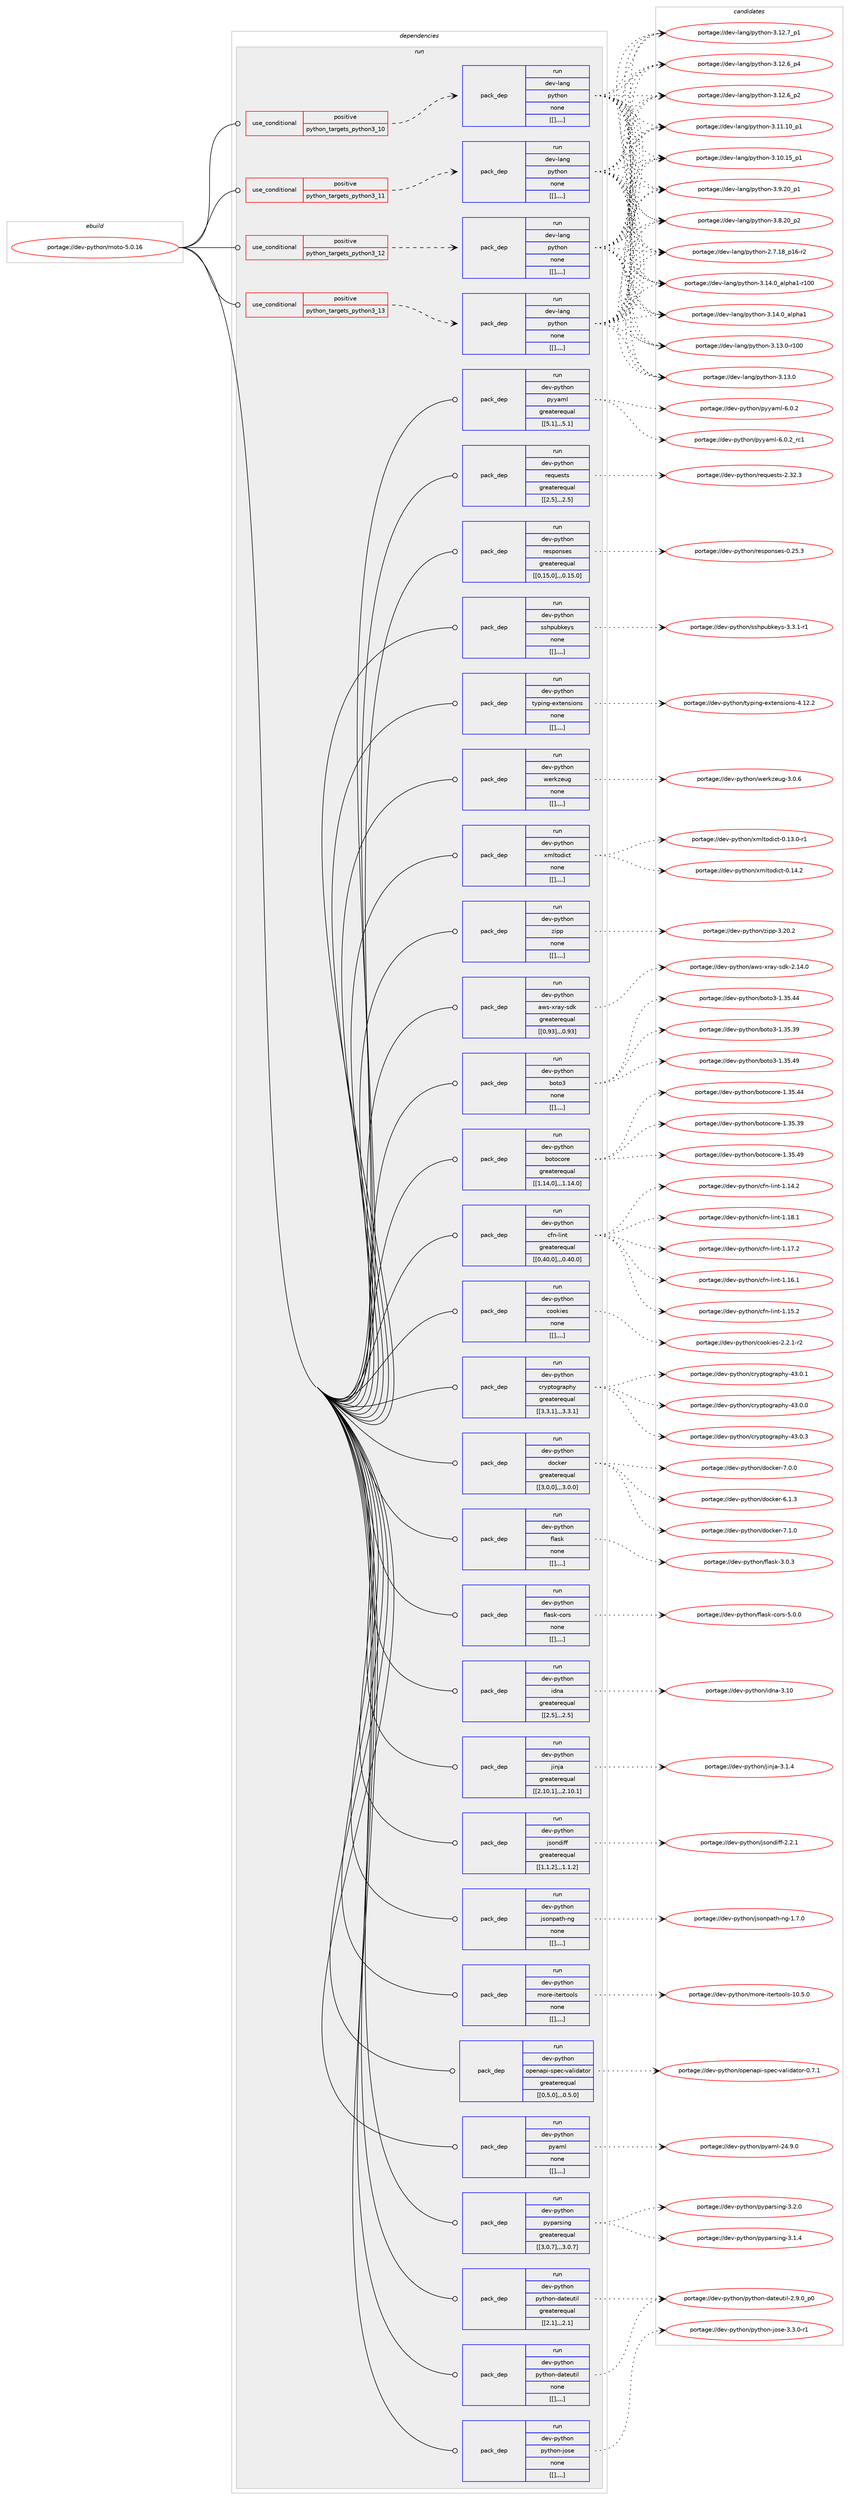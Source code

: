 digraph prolog {

# *************
# Graph options
# *************

newrank=true;
concentrate=true;
compound=true;
graph [rankdir=LR,fontname=Helvetica,fontsize=10,ranksep=1.5];#, ranksep=2.5, nodesep=0.2];
edge  [arrowhead=vee];
node  [fontname=Helvetica,fontsize=10];

# **********
# The ebuild
# **********

subgraph cluster_leftcol {
color=gray;
label=<<i>ebuild</i>>;
id [label="portage://dev-python/moto-5.0.16", color=red, width=4, href="../dev-python/moto-5.0.16.svg"];
}

# ****************
# The dependencies
# ****************

subgraph cluster_midcol {
color=gray;
label=<<i>dependencies</i>>;
subgraph cluster_compile {
fillcolor="#eeeeee";
style=filled;
label=<<i>compile</i>>;
}
subgraph cluster_compileandrun {
fillcolor="#eeeeee";
style=filled;
label=<<i>compile and run</i>>;
}
subgraph cluster_run {
fillcolor="#eeeeee";
style=filled;
label=<<i>run</i>>;
subgraph cond37316 {
dependency157559 [label=<<TABLE BORDER="0" CELLBORDER="1" CELLSPACING="0" CELLPADDING="4"><TR><TD ROWSPAN="3" CELLPADDING="10">use_conditional</TD></TR><TR><TD>positive</TD></TR><TR><TD>python_targets_python3_10</TD></TR></TABLE>>, shape=none, color=red];
subgraph pack118920 {
dependency157575 [label=<<TABLE BORDER="0" CELLBORDER="1" CELLSPACING="0" CELLPADDING="4" WIDTH="220"><TR><TD ROWSPAN="6" CELLPADDING="30">pack_dep</TD></TR><TR><TD WIDTH="110">run</TD></TR><TR><TD>dev-lang</TD></TR><TR><TD>python</TD></TR><TR><TD>none</TD></TR><TR><TD>[[],,,,]</TD></TR></TABLE>>, shape=none, color=blue];
}
dependency157559:e -> dependency157575:w [weight=20,style="dashed",arrowhead="vee"];
}
id:e -> dependency157559:w [weight=20,style="solid",arrowhead="odot"];
subgraph cond37349 {
dependency157581 [label=<<TABLE BORDER="0" CELLBORDER="1" CELLSPACING="0" CELLPADDING="4"><TR><TD ROWSPAN="3" CELLPADDING="10">use_conditional</TD></TR><TR><TD>positive</TD></TR><TR><TD>python_targets_python3_11</TD></TR></TABLE>>, shape=none, color=red];
subgraph pack118926 {
dependency157620 [label=<<TABLE BORDER="0" CELLBORDER="1" CELLSPACING="0" CELLPADDING="4" WIDTH="220"><TR><TD ROWSPAN="6" CELLPADDING="30">pack_dep</TD></TR><TR><TD WIDTH="110">run</TD></TR><TR><TD>dev-lang</TD></TR><TR><TD>python</TD></TR><TR><TD>none</TD></TR><TR><TD>[[],,,,]</TD></TR></TABLE>>, shape=none, color=blue];
}
dependency157581:e -> dependency157620:w [weight=20,style="dashed",arrowhead="vee"];
}
id:e -> dependency157581:w [weight=20,style="solid",arrowhead="odot"];
subgraph cond37364 {
dependency157631 [label=<<TABLE BORDER="0" CELLBORDER="1" CELLSPACING="0" CELLPADDING="4"><TR><TD ROWSPAN="3" CELLPADDING="10">use_conditional</TD></TR><TR><TD>positive</TD></TR><TR><TD>python_targets_python3_12</TD></TR></TABLE>>, shape=none, color=red];
subgraph pack119022 {
dependency157747 [label=<<TABLE BORDER="0" CELLBORDER="1" CELLSPACING="0" CELLPADDING="4" WIDTH="220"><TR><TD ROWSPAN="6" CELLPADDING="30">pack_dep</TD></TR><TR><TD WIDTH="110">run</TD></TR><TR><TD>dev-lang</TD></TR><TR><TD>python</TD></TR><TR><TD>none</TD></TR><TR><TD>[[],,,,]</TD></TR></TABLE>>, shape=none, color=blue];
}
dependency157631:e -> dependency157747:w [weight=20,style="dashed",arrowhead="vee"];
}
id:e -> dependency157631:w [weight=20,style="solid",arrowhead="odot"];
subgraph cond37397 {
dependency157772 [label=<<TABLE BORDER="0" CELLBORDER="1" CELLSPACING="0" CELLPADDING="4"><TR><TD ROWSPAN="3" CELLPADDING="10">use_conditional</TD></TR><TR><TD>positive</TD></TR><TR><TD>python_targets_python3_13</TD></TR></TABLE>>, shape=none, color=red];
subgraph pack119073 {
dependency157817 [label=<<TABLE BORDER="0" CELLBORDER="1" CELLSPACING="0" CELLPADDING="4" WIDTH="220"><TR><TD ROWSPAN="6" CELLPADDING="30">pack_dep</TD></TR><TR><TD WIDTH="110">run</TD></TR><TR><TD>dev-lang</TD></TR><TR><TD>python</TD></TR><TR><TD>none</TD></TR><TR><TD>[[],,,,]</TD></TR></TABLE>>, shape=none, color=blue];
}
dependency157772:e -> dependency157817:w [weight=20,style="dashed",arrowhead="vee"];
}
id:e -> dependency157772:w [weight=20,style="solid",arrowhead="odot"];
subgraph pack119120 {
dependency157862 [label=<<TABLE BORDER="0" CELLBORDER="1" CELLSPACING="0" CELLPADDING="4" WIDTH="220"><TR><TD ROWSPAN="6" CELLPADDING="30">pack_dep</TD></TR><TR><TD WIDTH="110">run</TD></TR><TR><TD>dev-python</TD></TR><TR><TD>aws-xray-sdk</TD></TR><TR><TD>greaterequal</TD></TR><TR><TD>[[0,93],,,0.93]</TD></TR></TABLE>>, shape=none, color=blue];
}
id:e -> dependency157862:w [weight=20,style="solid",arrowhead="odot"];
subgraph pack119148 {
dependency157922 [label=<<TABLE BORDER="0" CELLBORDER="1" CELLSPACING="0" CELLPADDING="4" WIDTH="220"><TR><TD ROWSPAN="6" CELLPADDING="30">pack_dep</TD></TR><TR><TD WIDTH="110">run</TD></TR><TR><TD>dev-python</TD></TR><TR><TD>boto3</TD></TR><TR><TD>none</TD></TR><TR><TD>[[],,,,]</TD></TR></TABLE>>, shape=none, color=blue];
}
id:e -> dependency157922:w [weight=20,style="solid",arrowhead="odot"];
subgraph pack119172 {
dependency157960 [label=<<TABLE BORDER="0" CELLBORDER="1" CELLSPACING="0" CELLPADDING="4" WIDTH="220"><TR><TD ROWSPAN="6" CELLPADDING="30">pack_dep</TD></TR><TR><TD WIDTH="110">run</TD></TR><TR><TD>dev-python</TD></TR><TR><TD>botocore</TD></TR><TR><TD>greaterequal</TD></TR><TR><TD>[[1,14,0],,,1.14.0]</TD></TR></TABLE>>, shape=none, color=blue];
}
id:e -> dependency157960:w [weight=20,style="solid",arrowhead="odot"];
subgraph pack119194 {
dependency158013 [label=<<TABLE BORDER="0" CELLBORDER="1" CELLSPACING="0" CELLPADDING="4" WIDTH="220"><TR><TD ROWSPAN="6" CELLPADDING="30">pack_dep</TD></TR><TR><TD WIDTH="110">run</TD></TR><TR><TD>dev-python</TD></TR><TR><TD>cfn-lint</TD></TR><TR><TD>greaterequal</TD></TR><TR><TD>[[0,40,0],,,0.40.0]</TD></TR></TABLE>>, shape=none, color=blue];
}
id:e -> dependency158013:w [weight=20,style="solid",arrowhead="odot"];
subgraph pack119289 {
dependency158159 [label=<<TABLE BORDER="0" CELLBORDER="1" CELLSPACING="0" CELLPADDING="4" WIDTH="220"><TR><TD ROWSPAN="6" CELLPADDING="30">pack_dep</TD></TR><TR><TD WIDTH="110">run</TD></TR><TR><TD>dev-python</TD></TR><TR><TD>cookies</TD></TR><TR><TD>none</TD></TR><TR><TD>[[],,,,]</TD></TR></TABLE>>, shape=none, color=blue];
}
id:e -> dependency158159:w [weight=20,style="solid",arrowhead="odot"];
subgraph pack119296 {
dependency158275 [label=<<TABLE BORDER="0" CELLBORDER="1" CELLSPACING="0" CELLPADDING="4" WIDTH="220"><TR><TD ROWSPAN="6" CELLPADDING="30">pack_dep</TD></TR><TR><TD WIDTH="110">run</TD></TR><TR><TD>dev-python</TD></TR><TR><TD>cryptography</TD></TR><TR><TD>greaterequal</TD></TR><TR><TD>[[3,3,1],,,3.3.1]</TD></TR></TABLE>>, shape=none, color=blue];
}
id:e -> dependency158275:w [weight=20,style="solid",arrowhead="odot"];
subgraph pack119366 {
dependency158280 [label=<<TABLE BORDER="0" CELLBORDER="1" CELLSPACING="0" CELLPADDING="4" WIDTH="220"><TR><TD ROWSPAN="6" CELLPADDING="30">pack_dep</TD></TR><TR><TD WIDTH="110">run</TD></TR><TR><TD>dev-python</TD></TR><TR><TD>docker</TD></TR><TR><TD>greaterequal</TD></TR><TR><TD>[[3,0,0],,,3.0.0]</TD></TR></TABLE>>, shape=none, color=blue];
}
id:e -> dependency158280:w [weight=20,style="solid",arrowhead="odot"];
subgraph pack119369 {
dependency158309 [label=<<TABLE BORDER="0" CELLBORDER="1" CELLSPACING="0" CELLPADDING="4" WIDTH="220"><TR><TD ROWSPAN="6" CELLPADDING="30">pack_dep</TD></TR><TR><TD WIDTH="110">run</TD></TR><TR><TD>dev-python</TD></TR><TR><TD>flask</TD></TR><TR><TD>none</TD></TR><TR><TD>[[],,,,]</TD></TR></TABLE>>, shape=none, color=blue];
}
id:e -> dependency158309:w [weight=20,style="solid",arrowhead="odot"];
subgraph pack119398 {
dependency158328 [label=<<TABLE BORDER="0" CELLBORDER="1" CELLSPACING="0" CELLPADDING="4" WIDTH="220"><TR><TD ROWSPAN="6" CELLPADDING="30">pack_dep</TD></TR><TR><TD WIDTH="110">run</TD></TR><TR><TD>dev-python</TD></TR><TR><TD>flask-cors</TD></TR><TR><TD>none</TD></TR><TR><TD>[[],,,,]</TD></TR></TABLE>>, shape=none, color=blue];
}
id:e -> dependency158328:w [weight=20,style="solid",arrowhead="odot"];
subgraph pack119411 {
dependency158372 [label=<<TABLE BORDER="0" CELLBORDER="1" CELLSPACING="0" CELLPADDING="4" WIDTH="220"><TR><TD ROWSPAN="6" CELLPADDING="30">pack_dep</TD></TR><TR><TD WIDTH="110">run</TD></TR><TR><TD>dev-python</TD></TR><TR><TD>idna</TD></TR><TR><TD>greaterequal</TD></TR><TR><TD>[[2,5],,,2.5]</TD></TR></TABLE>>, shape=none, color=blue];
}
id:e -> dependency158372:w [weight=20,style="solid",arrowhead="odot"];
subgraph pack119434 {
dependency158417 [label=<<TABLE BORDER="0" CELLBORDER="1" CELLSPACING="0" CELLPADDING="4" WIDTH="220"><TR><TD ROWSPAN="6" CELLPADDING="30">pack_dep</TD></TR><TR><TD WIDTH="110">run</TD></TR><TR><TD>dev-python</TD></TR><TR><TD>jinja</TD></TR><TR><TD>greaterequal</TD></TR><TR><TD>[[2,10,1],,,2.10.1]</TD></TR></TABLE>>, shape=none, color=blue];
}
id:e -> dependency158417:w [weight=20,style="solid",arrowhead="odot"];
subgraph pack119478 {
dependency158472 [label=<<TABLE BORDER="0" CELLBORDER="1" CELLSPACING="0" CELLPADDING="4" WIDTH="220"><TR><TD ROWSPAN="6" CELLPADDING="30">pack_dep</TD></TR><TR><TD WIDTH="110">run</TD></TR><TR><TD>dev-python</TD></TR><TR><TD>jsondiff</TD></TR><TR><TD>greaterequal</TD></TR><TR><TD>[[1,1,2],,,1.1.2]</TD></TR></TABLE>>, shape=none, color=blue];
}
id:e -> dependency158472:w [weight=20,style="solid",arrowhead="odot"];
subgraph pack119497 {
dependency158478 [label=<<TABLE BORDER="0" CELLBORDER="1" CELLSPACING="0" CELLPADDING="4" WIDTH="220"><TR><TD ROWSPAN="6" CELLPADDING="30">pack_dep</TD></TR><TR><TD WIDTH="110">run</TD></TR><TR><TD>dev-python</TD></TR><TR><TD>jsonpath-ng</TD></TR><TR><TD>none</TD></TR><TR><TD>[[],,,,]</TD></TR></TABLE>>, shape=none, color=blue];
}
id:e -> dependency158478:w [weight=20,style="solid",arrowhead="odot"];
subgraph pack119501 {
dependency158499 [label=<<TABLE BORDER="0" CELLBORDER="1" CELLSPACING="0" CELLPADDING="4" WIDTH="220"><TR><TD ROWSPAN="6" CELLPADDING="30">pack_dep</TD></TR><TR><TD WIDTH="110">run</TD></TR><TR><TD>dev-python</TD></TR><TR><TD>more-itertools</TD></TR><TR><TD>none</TD></TR><TR><TD>[[],,,,]</TD></TR></TABLE>>, shape=none, color=blue];
}
id:e -> dependency158499:w [weight=20,style="solid",arrowhead="odot"];
subgraph pack119530 {
dependency158524 [label=<<TABLE BORDER="0" CELLBORDER="1" CELLSPACING="0" CELLPADDING="4" WIDTH="220"><TR><TD ROWSPAN="6" CELLPADDING="30">pack_dep</TD></TR><TR><TD WIDTH="110">run</TD></TR><TR><TD>dev-python</TD></TR><TR><TD>openapi-spec-validator</TD></TR><TR><TD>greaterequal</TD></TR><TR><TD>[[0,5,0],,,0.5.0]</TD></TR></TABLE>>, shape=none, color=blue];
}
id:e -> dependency158524:w [weight=20,style="solid",arrowhead="odot"];
subgraph pack119535 {
dependency158578 [label=<<TABLE BORDER="0" CELLBORDER="1" CELLSPACING="0" CELLPADDING="4" WIDTH="220"><TR><TD ROWSPAN="6" CELLPADDING="30">pack_dep</TD></TR><TR><TD WIDTH="110">run</TD></TR><TR><TD>dev-python</TD></TR><TR><TD>pyaml</TD></TR><TR><TD>none</TD></TR><TR><TD>[[],,,,]</TD></TR></TABLE>>, shape=none, color=blue];
}
id:e -> dependency158578:w [weight=20,style="solid",arrowhead="odot"];
subgraph pack119581 {
dependency158602 [label=<<TABLE BORDER="0" CELLBORDER="1" CELLSPACING="0" CELLPADDING="4" WIDTH="220"><TR><TD ROWSPAN="6" CELLPADDING="30">pack_dep</TD></TR><TR><TD WIDTH="110">run</TD></TR><TR><TD>dev-python</TD></TR><TR><TD>pyparsing</TD></TR><TR><TD>greaterequal</TD></TR><TR><TD>[[3,0,7],,,3.0.7]</TD></TR></TABLE>>, shape=none, color=blue];
}
id:e -> dependency158602:w [weight=20,style="solid",arrowhead="odot"];
subgraph pack119607 {
dependency158732 [label=<<TABLE BORDER="0" CELLBORDER="1" CELLSPACING="0" CELLPADDING="4" WIDTH="220"><TR><TD ROWSPAN="6" CELLPADDING="30">pack_dep</TD></TR><TR><TD WIDTH="110">run</TD></TR><TR><TD>dev-python</TD></TR><TR><TD>python-dateutil</TD></TR><TR><TD>greaterequal</TD></TR><TR><TD>[[2,1],,,2.1]</TD></TR></TABLE>>, shape=none, color=blue];
}
id:e -> dependency158732:w [weight=20,style="solid",arrowhead="odot"];
subgraph pack119666 {
dependency158772 [label=<<TABLE BORDER="0" CELLBORDER="1" CELLSPACING="0" CELLPADDING="4" WIDTH="220"><TR><TD ROWSPAN="6" CELLPADDING="30">pack_dep</TD></TR><TR><TD WIDTH="110">run</TD></TR><TR><TD>dev-python</TD></TR><TR><TD>python-dateutil</TD></TR><TR><TD>none</TD></TR><TR><TD>[[],,,,]</TD></TR></TABLE>>, shape=none, color=blue];
}
id:e -> dependency158772:w [weight=20,style="solid",arrowhead="odot"];
subgraph pack119686 {
dependency158775 [label=<<TABLE BORDER="0" CELLBORDER="1" CELLSPACING="0" CELLPADDING="4" WIDTH="220"><TR><TD ROWSPAN="6" CELLPADDING="30">pack_dep</TD></TR><TR><TD WIDTH="110">run</TD></TR><TR><TD>dev-python</TD></TR><TR><TD>python-jose</TD></TR><TR><TD>none</TD></TR><TR><TD>[[],,,,]</TD></TR></TABLE>>, shape=none, color=blue];
}
id:e -> dependency158775:w [weight=20,style="solid",arrowhead="odot"];
subgraph pack119689 {
dependency158780 [label=<<TABLE BORDER="0" CELLBORDER="1" CELLSPACING="0" CELLPADDING="4" WIDTH="220"><TR><TD ROWSPAN="6" CELLPADDING="30">pack_dep</TD></TR><TR><TD WIDTH="110">run</TD></TR><TR><TD>dev-python</TD></TR><TR><TD>pyyaml</TD></TR><TR><TD>greaterequal</TD></TR><TR><TD>[[5,1],,,5.1]</TD></TR></TABLE>>, shape=none, color=blue];
}
id:e -> dependency158780:w [weight=20,style="solid",arrowhead="odot"];
subgraph pack119690 {
dependency158783 [label=<<TABLE BORDER="0" CELLBORDER="1" CELLSPACING="0" CELLPADDING="4" WIDTH="220"><TR><TD ROWSPAN="6" CELLPADDING="30">pack_dep</TD></TR><TR><TD WIDTH="110">run</TD></TR><TR><TD>dev-python</TD></TR><TR><TD>requests</TD></TR><TR><TD>greaterequal</TD></TR><TR><TD>[[2,5],,,2.5]</TD></TR></TABLE>>, shape=none, color=blue];
}
id:e -> dependency158783:w [weight=20,style="solid",arrowhead="odot"];
subgraph pack119692 {
dependency158788 [label=<<TABLE BORDER="0" CELLBORDER="1" CELLSPACING="0" CELLPADDING="4" WIDTH="220"><TR><TD ROWSPAN="6" CELLPADDING="30">pack_dep</TD></TR><TR><TD WIDTH="110">run</TD></TR><TR><TD>dev-python</TD></TR><TR><TD>responses</TD></TR><TR><TD>greaterequal</TD></TR><TR><TD>[[0,15,0],,,0.15.0]</TD></TR></TABLE>>, shape=none, color=blue];
}
id:e -> dependency158788:w [weight=20,style="solid",arrowhead="odot"];
subgraph pack119695 {
dependency158793 [label=<<TABLE BORDER="0" CELLBORDER="1" CELLSPACING="0" CELLPADDING="4" WIDTH="220"><TR><TD ROWSPAN="6" CELLPADDING="30">pack_dep</TD></TR><TR><TD WIDTH="110">run</TD></TR><TR><TD>dev-python</TD></TR><TR><TD>sshpubkeys</TD></TR><TR><TD>none</TD></TR><TR><TD>[[],,,,]</TD></TR></TABLE>>, shape=none, color=blue];
}
id:e -> dependency158793:w [weight=20,style="solid",arrowhead="odot"];
subgraph pack119698 {
dependency158800 [label=<<TABLE BORDER="0" CELLBORDER="1" CELLSPACING="0" CELLPADDING="4" WIDTH="220"><TR><TD ROWSPAN="6" CELLPADDING="30">pack_dep</TD></TR><TR><TD WIDTH="110">run</TD></TR><TR><TD>dev-python</TD></TR><TR><TD>typing-extensions</TD></TR><TR><TD>none</TD></TR><TR><TD>[[],,,,]</TD></TR></TABLE>>, shape=none, color=blue];
}
id:e -> dependency158800:w [weight=20,style="solid",arrowhead="odot"];
subgraph pack119753 {
dependency158888 [label=<<TABLE BORDER="0" CELLBORDER="1" CELLSPACING="0" CELLPADDING="4" WIDTH="220"><TR><TD ROWSPAN="6" CELLPADDING="30">pack_dep</TD></TR><TR><TD WIDTH="110">run</TD></TR><TR><TD>dev-python</TD></TR><TR><TD>werkzeug</TD></TR><TR><TD>none</TD></TR><TR><TD>[[],,,,]</TD></TR></TABLE>>, shape=none, color=blue];
}
id:e -> dependency158888:w [weight=20,style="solid",arrowhead="odot"];
subgraph pack119774 {
dependency158917 [label=<<TABLE BORDER="0" CELLBORDER="1" CELLSPACING="0" CELLPADDING="4" WIDTH="220"><TR><TD ROWSPAN="6" CELLPADDING="30">pack_dep</TD></TR><TR><TD WIDTH="110">run</TD></TR><TR><TD>dev-python</TD></TR><TR><TD>xmltodict</TD></TR><TR><TD>none</TD></TR><TR><TD>[[],,,,]</TD></TR></TABLE>>, shape=none, color=blue];
}
id:e -> dependency158917:w [weight=20,style="solid",arrowhead="odot"];
subgraph pack119780 {
dependency158924 [label=<<TABLE BORDER="0" CELLBORDER="1" CELLSPACING="0" CELLPADDING="4" WIDTH="220"><TR><TD ROWSPAN="6" CELLPADDING="30">pack_dep</TD></TR><TR><TD WIDTH="110">run</TD></TR><TR><TD>dev-python</TD></TR><TR><TD>zipp</TD></TR><TR><TD>none</TD></TR><TR><TD>[[],,,,]</TD></TR></TABLE>>, shape=none, color=blue];
}
id:e -> dependency158924:w [weight=20,style="solid",arrowhead="odot"];
}
}

# **************
# The candidates
# **************

subgraph cluster_choices {
rank=same;
color=gray;
label=<<i>candidates</i>>;

subgraph choice119368 {
color=black;
nodesep=1;
choice100101118451089711010347112121116104111110455146495246489597108112104974945114494848 [label="portage://dev-lang/python-3.14.0_alpha1-r100", color=red, width=4,href="../dev-lang/python-3.14.0_alpha1-r100.svg"];
choice1001011184510897110103471121211161041111104551464952464895971081121049749 [label="portage://dev-lang/python-3.14.0_alpha1", color=red, width=4,href="../dev-lang/python-3.14.0_alpha1.svg"];
choice1001011184510897110103471121211161041111104551464951464845114494848 [label="portage://dev-lang/python-3.13.0-r100", color=red, width=4,href="../dev-lang/python-3.13.0-r100.svg"];
choice10010111845108971101034711212111610411111045514649514648 [label="portage://dev-lang/python-3.13.0", color=red, width=4,href="../dev-lang/python-3.13.0.svg"];
choice100101118451089711010347112121116104111110455146495046559511249 [label="portage://dev-lang/python-3.12.7_p1", color=red, width=4,href="../dev-lang/python-3.12.7_p1.svg"];
choice100101118451089711010347112121116104111110455146495046549511252 [label="portage://dev-lang/python-3.12.6_p4", color=red, width=4,href="../dev-lang/python-3.12.6_p4.svg"];
choice100101118451089711010347112121116104111110455146495046549511250 [label="portage://dev-lang/python-3.12.6_p2", color=red, width=4,href="../dev-lang/python-3.12.6_p2.svg"];
choice10010111845108971101034711212111610411111045514649494649489511249 [label="portage://dev-lang/python-3.11.10_p1", color=red, width=4,href="../dev-lang/python-3.11.10_p1.svg"];
choice10010111845108971101034711212111610411111045514649484649539511249 [label="portage://dev-lang/python-3.10.15_p1", color=red, width=4,href="../dev-lang/python-3.10.15_p1.svg"];
choice100101118451089711010347112121116104111110455146574650489511249 [label="portage://dev-lang/python-3.9.20_p1", color=red, width=4,href="../dev-lang/python-3.9.20_p1.svg"];
choice100101118451089711010347112121116104111110455146564650489511250 [label="portage://dev-lang/python-3.8.20_p2", color=red, width=4,href="../dev-lang/python-3.8.20_p2.svg"];
choice100101118451089711010347112121116104111110455046554649569511249544511450 [label="portage://dev-lang/python-2.7.18_p16-r2", color=red, width=4,href="../dev-lang/python-2.7.18_p16-r2.svg"];
dependency157575:e -> choice100101118451089711010347112121116104111110455146495246489597108112104974945114494848:w [style=dotted,weight="100"];
dependency157575:e -> choice1001011184510897110103471121211161041111104551464952464895971081121049749:w [style=dotted,weight="100"];
dependency157575:e -> choice1001011184510897110103471121211161041111104551464951464845114494848:w [style=dotted,weight="100"];
dependency157575:e -> choice10010111845108971101034711212111610411111045514649514648:w [style=dotted,weight="100"];
dependency157575:e -> choice100101118451089711010347112121116104111110455146495046559511249:w [style=dotted,weight="100"];
dependency157575:e -> choice100101118451089711010347112121116104111110455146495046549511252:w [style=dotted,weight="100"];
dependency157575:e -> choice100101118451089711010347112121116104111110455146495046549511250:w [style=dotted,weight="100"];
dependency157575:e -> choice10010111845108971101034711212111610411111045514649494649489511249:w [style=dotted,weight="100"];
dependency157575:e -> choice10010111845108971101034711212111610411111045514649484649539511249:w [style=dotted,weight="100"];
dependency157575:e -> choice100101118451089711010347112121116104111110455146574650489511249:w [style=dotted,weight="100"];
dependency157575:e -> choice100101118451089711010347112121116104111110455146564650489511250:w [style=dotted,weight="100"];
dependency157575:e -> choice100101118451089711010347112121116104111110455046554649569511249544511450:w [style=dotted,weight="100"];
}
subgraph choice119377 {
color=black;
nodesep=1;
choice100101118451089711010347112121116104111110455146495246489597108112104974945114494848 [label="portage://dev-lang/python-3.14.0_alpha1-r100", color=red, width=4,href="../dev-lang/python-3.14.0_alpha1-r100.svg"];
choice1001011184510897110103471121211161041111104551464952464895971081121049749 [label="portage://dev-lang/python-3.14.0_alpha1", color=red, width=4,href="../dev-lang/python-3.14.0_alpha1.svg"];
choice1001011184510897110103471121211161041111104551464951464845114494848 [label="portage://dev-lang/python-3.13.0-r100", color=red, width=4,href="../dev-lang/python-3.13.0-r100.svg"];
choice10010111845108971101034711212111610411111045514649514648 [label="portage://dev-lang/python-3.13.0", color=red, width=4,href="../dev-lang/python-3.13.0.svg"];
choice100101118451089711010347112121116104111110455146495046559511249 [label="portage://dev-lang/python-3.12.7_p1", color=red, width=4,href="../dev-lang/python-3.12.7_p1.svg"];
choice100101118451089711010347112121116104111110455146495046549511252 [label="portage://dev-lang/python-3.12.6_p4", color=red, width=4,href="../dev-lang/python-3.12.6_p4.svg"];
choice100101118451089711010347112121116104111110455146495046549511250 [label="portage://dev-lang/python-3.12.6_p2", color=red, width=4,href="../dev-lang/python-3.12.6_p2.svg"];
choice10010111845108971101034711212111610411111045514649494649489511249 [label="portage://dev-lang/python-3.11.10_p1", color=red, width=4,href="../dev-lang/python-3.11.10_p1.svg"];
choice10010111845108971101034711212111610411111045514649484649539511249 [label="portage://dev-lang/python-3.10.15_p1", color=red, width=4,href="../dev-lang/python-3.10.15_p1.svg"];
choice100101118451089711010347112121116104111110455146574650489511249 [label="portage://dev-lang/python-3.9.20_p1", color=red, width=4,href="../dev-lang/python-3.9.20_p1.svg"];
choice100101118451089711010347112121116104111110455146564650489511250 [label="portage://dev-lang/python-3.8.20_p2", color=red, width=4,href="../dev-lang/python-3.8.20_p2.svg"];
choice100101118451089711010347112121116104111110455046554649569511249544511450 [label="portage://dev-lang/python-2.7.18_p16-r2", color=red, width=4,href="../dev-lang/python-2.7.18_p16-r2.svg"];
dependency157620:e -> choice100101118451089711010347112121116104111110455146495246489597108112104974945114494848:w [style=dotted,weight="100"];
dependency157620:e -> choice1001011184510897110103471121211161041111104551464952464895971081121049749:w [style=dotted,weight="100"];
dependency157620:e -> choice1001011184510897110103471121211161041111104551464951464845114494848:w [style=dotted,weight="100"];
dependency157620:e -> choice10010111845108971101034711212111610411111045514649514648:w [style=dotted,weight="100"];
dependency157620:e -> choice100101118451089711010347112121116104111110455146495046559511249:w [style=dotted,weight="100"];
dependency157620:e -> choice100101118451089711010347112121116104111110455146495046549511252:w [style=dotted,weight="100"];
dependency157620:e -> choice100101118451089711010347112121116104111110455146495046549511250:w [style=dotted,weight="100"];
dependency157620:e -> choice10010111845108971101034711212111610411111045514649494649489511249:w [style=dotted,weight="100"];
dependency157620:e -> choice10010111845108971101034711212111610411111045514649484649539511249:w [style=dotted,weight="100"];
dependency157620:e -> choice100101118451089711010347112121116104111110455146574650489511249:w [style=dotted,weight="100"];
dependency157620:e -> choice100101118451089711010347112121116104111110455146564650489511250:w [style=dotted,weight="100"];
dependency157620:e -> choice100101118451089711010347112121116104111110455046554649569511249544511450:w [style=dotted,weight="100"];
}
subgraph choice119385 {
color=black;
nodesep=1;
choice100101118451089711010347112121116104111110455146495246489597108112104974945114494848 [label="portage://dev-lang/python-3.14.0_alpha1-r100", color=red, width=4,href="../dev-lang/python-3.14.0_alpha1-r100.svg"];
choice1001011184510897110103471121211161041111104551464952464895971081121049749 [label="portage://dev-lang/python-3.14.0_alpha1", color=red, width=4,href="../dev-lang/python-3.14.0_alpha1.svg"];
choice1001011184510897110103471121211161041111104551464951464845114494848 [label="portage://dev-lang/python-3.13.0-r100", color=red, width=4,href="../dev-lang/python-3.13.0-r100.svg"];
choice10010111845108971101034711212111610411111045514649514648 [label="portage://dev-lang/python-3.13.0", color=red, width=4,href="../dev-lang/python-3.13.0.svg"];
choice100101118451089711010347112121116104111110455146495046559511249 [label="portage://dev-lang/python-3.12.7_p1", color=red, width=4,href="../dev-lang/python-3.12.7_p1.svg"];
choice100101118451089711010347112121116104111110455146495046549511252 [label="portage://dev-lang/python-3.12.6_p4", color=red, width=4,href="../dev-lang/python-3.12.6_p4.svg"];
choice100101118451089711010347112121116104111110455146495046549511250 [label="portage://dev-lang/python-3.12.6_p2", color=red, width=4,href="../dev-lang/python-3.12.6_p2.svg"];
choice10010111845108971101034711212111610411111045514649494649489511249 [label="portage://dev-lang/python-3.11.10_p1", color=red, width=4,href="../dev-lang/python-3.11.10_p1.svg"];
choice10010111845108971101034711212111610411111045514649484649539511249 [label="portage://dev-lang/python-3.10.15_p1", color=red, width=4,href="../dev-lang/python-3.10.15_p1.svg"];
choice100101118451089711010347112121116104111110455146574650489511249 [label="portage://dev-lang/python-3.9.20_p1", color=red, width=4,href="../dev-lang/python-3.9.20_p1.svg"];
choice100101118451089711010347112121116104111110455146564650489511250 [label="portage://dev-lang/python-3.8.20_p2", color=red, width=4,href="../dev-lang/python-3.8.20_p2.svg"];
choice100101118451089711010347112121116104111110455046554649569511249544511450 [label="portage://dev-lang/python-2.7.18_p16-r2", color=red, width=4,href="../dev-lang/python-2.7.18_p16-r2.svg"];
dependency157747:e -> choice100101118451089711010347112121116104111110455146495246489597108112104974945114494848:w [style=dotted,weight="100"];
dependency157747:e -> choice1001011184510897110103471121211161041111104551464952464895971081121049749:w [style=dotted,weight="100"];
dependency157747:e -> choice1001011184510897110103471121211161041111104551464951464845114494848:w [style=dotted,weight="100"];
dependency157747:e -> choice10010111845108971101034711212111610411111045514649514648:w [style=dotted,weight="100"];
dependency157747:e -> choice100101118451089711010347112121116104111110455146495046559511249:w [style=dotted,weight="100"];
dependency157747:e -> choice100101118451089711010347112121116104111110455146495046549511252:w [style=dotted,weight="100"];
dependency157747:e -> choice100101118451089711010347112121116104111110455146495046549511250:w [style=dotted,weight="100"];
dependency157747:e -> choice10010111845108971101034711212111610411111045514649494649489511249:w [style=dotted,weight="100"];
dependency157747:e -> choice10010111845108971101034711212111610411111045514649484649539511249:w [style=dotted,weight="100"];
dependency157747:e -> choice100101118451089711010347112121116104111110455146574650489511249:w [style=dotted,weight="100"];
dependency157747:e -> choice100101118451089711010347112121116104111110455146564650489511250:w [style=dotted,weight="100"];
dependency157747:e -> choice100101118451089711010347112121116104111110455046554649569511249544511450:w [style=dotted,weight="100"];
}
subgraph choice119408 {
color=black;
nodesep=1;
choice100101118451089711010347112121116104111110455146495246489597108112104974945114494848 [label="portage://dev-lang/python-3.14.0_alpha1-r100", color=red, width=4,href="../dev-lang/python-3.14.0_alpha1-r100.svg"];
choice1001011184510897110103471121211161041111104551464952464895971081121049749 [label="portage://dev-lang/python-3.14.0_alpha1", color=red, width=4,href="../dev-lang/python-3.14.0_alpha1.svg"];
choice1001011184510897110103471121211161041111104551464951464845114494848 [label="portage://dev-lang/python-3.13.0-r100", color=red, width=4,href="../dev-lang/python-3.13.0-r100.svg"];
choice10010111845108971101034711212111610411111045514649514648 [label="portage://dev-lang/python-3.13.0", color=red, width=4,href="../dev-lang/python-3.13.0.svg"];
choice100101118451089711010347112121116104111110455146495046559511249 [label="portage://dev-lang/python-3.12.7_p1", color=red, width=4,href="../dev-lang/python-3.12.7_p1.svg"];
choice100101118451089711010347112121116104111110455146495046549511252 [label="portage://dev-lang/python-3.12.6_p4", color=red, width=4,href="../dev-lang/python-3.12.6_p4.svg"];
choice100101118451089711010347112121116104111110455146495046549511250 [label="portage://dev-lang/python-3.12.6_p2", color=red, width=4,href="../dev-lang/python-3.12.6_p2.svg"];
choice10010111845108971101034711212111610411111045514649494649489511249 [label="portage://dev-lang/python-3.11.10_p1", color=red, width=4,href="../dev-lang/python-3.11.10_p1.svg"];
choice10010111845108971101034711212111610411111045514649484649539511249 [label="portage://dev-lang/python-3.10.15_p1", color=red, width=4,href="../dev-lang/python-3.10.15_p1.svg"];
choice100101118451089711010347112121116104111110455146574650489511249 [label="portage://dev-lang/python-3.9.20_p1", color=red, width=4,href="../dev-lang/python-3.9.20_p1.svg"];
choice100101118451089711010347112121116104111110455146564650489511250 [label="portage://dev-lang/python-3.8.20_p2", color=red, width=4,href="../dev-lang/python-3.8.20_p2.svg"];
choice100101118451089711010347112121116104111110455046554649569511249544511450 [label="portage://dev-lang/python-2.7.18_p16-r2", color=red, width=4,href="../dev-lang/python-2.7.18_p16-r2.svg"];
dependency157817:e -> choice100101118451089711010347112121116104111110455146495246489597108112104974945114494848:w [style=dotted,weight="100"];
dependency157817:e -> choice1001011184510897110103471121211161041111104551464952464895971081121049749:w [style=dotted,weight="100"];
dependency157817:e -> choice1001011184510897110103471121211161041111104551464951464845114494848:w [style=dotted,weight="100"];
dependency157817:e -> choice10010111845108971101034711212111610411111045514649514648:w [style=dotted,weight="100"];
dependency157817:e -> choice100101118451089711010347112121116104111110455146495046559511249:w [style=dotted,weight="100"];
dependency157817:e -> choice100101118451089711010347112121116104111110455146495046549511252:w [style=dotted,weight="100"];
dependency157817:e -> choice100101118451089711010347112121116104111110455146495046549511250:w [style=dotted,weight="100"];
dependency157817:e -> choice10010111845108971101034711212111610411111045514649494649489511249:w [style=dotted,weight="100"];
dependency157817:e -> choice10010111845108971101034711212111610411111045514649484649539511249:w [style=dotted,weight="100"];
dependency157817:e -> choice100101118451089711010347112121116104111110455146574650489511249:w [style=dotted,weight="100"];
dependency157817:e -> choice100101118451089711010347112121116104111110455146564650489511250:w [style=dotted,weight="100"];
dependency157817:e -> choice100101118451089711010347112121116104111110455046554649569511249544511450:w [style=dotted,weight="100"];
}
subgraph choice119416 {
color=black;
nodesep=1;
choice10010111845112121116104111110479711911545120114971214511510010745504649524648 [label="portage://dev-python/aws-xray-sdk-2.14.0", color=red, width=4,href="../dev-python/aws-xray-sdk-2.14.0.svg"];
dependency157862:e -> choice10010111845112121116104111110479711911545120114971214511510010745504649524648:w [style=dotted,weight="100"];
}
subgraph choice119433 {
color=black;
nodesep=1;
choice100101118451121211161041111104798111116111514549465153465257 [label="portage://dev-python/boto3-1.35.49", color=red, width=4,href="../dev-python/boto3-1.35.49.svg"];
choice100101118451121211161041111104798111116111514549465153465252 [label="portage://dev-python/boto3-1.35.44", color=red, width=4,href="../dev-python/boto3-1.35.44.svg"];
choice100101118451121211161041111104798111116111514549465153465157 [label="portage://dev-python/boto3-1.35.39", color=red, width=4,href="../dev-python/boto3-1.35.39.svg"];
dependency157922:e -> choice100101118451121211161041111104798111116111514549465153465257:w [style=dotted,weight="100"];
dependency157922:e -> choice100101118451121211161041111104798111116111514549465153465252:w [style=dotted,weight="100"];
dependency157922:e -> choice100101118451121211161041111104798111116111514549465153465157:w [style=dotted,weight="100"];
}
subgraph choice119437 {
color=black;
nodesep=1;
choice100101118451121211161041111104798111116111991111141014549465153465257 [label="portage://dev-python/botocore-1.35.49", color=red, width=4,href="../dev-python/botocore-1.35.49.svg"];
choice100101118451121211161041111104798111116111991111141014549465153465252 [label="portage://dev-python/botocore-1.35.44", color=red, width=4,href="../dev-python/botocore-1.35.44.svg"];
choice100101118451121211161041111104798111116111991111141014549465153465157 [label="portage://dev-python/botocore-1.35.39", color=red, width=4,href="../dev-python/botocore-1.35.39.svg"];
dependency157960:e -> choice100101118451121211161041111104798111116111991111141014549465153465257:w [style=dotted,weight="100"];
dependency157960:e -> choice100101118451121211161041111104798111116111991111141014549465153465252:w [style=dotted,weight="100"];
dependency157960:e -> choice100101118451121211161041111104798111116111991111141014549465153465157:w [style=dotted,weight="100"];
}
subgraph choice119470 {
color=black;
nodesep=1;
choice1001011184511212111610411111047991021104510810511011645494649564649 [label="portage://dev-python/cfn-lint-1.18.1", color=red, width=4,href="../dev-python/cfn-lint-1.18.1.svg"];
choice1001011184511212111610411111047991021104510810511011645494649554650 [label="portage://dev-python/cfn-lint-1.17.2", color=red, width=4,href="../dev-python/cfn-lint-1.17.2.svg"];
choice1001011184511212111610411111047991021104510810511011645494649544649 [label="portage://dev-python/cfn-lint-1.16.1", color=red, width=4,href="../dev-python/cfn-lint-1.16.1.svg"];
choice1001011184511212111610411111047991021104510810511011645494649534650 [label="portage://dev-python/cfn-lint-1.15.2", color=red, width=4,href="../dev-python/cfn-lint-1.15.2.svg"];
choice1001011184511212111610411111047991021104510810511011645494649524650 [label="portage://dev-python/cfn-lint-1.14.2", color=red, width=4,href="../dev-python/cfn-lint-1.14.2.svg"];
dependency158013:e -> choice1001011184511212111610411111047991021104510810511011645494649564649:w [style=dotted,weight="100"];
dependency158013:e -> choice1001011184511212111610411111047991021104510810511011645494649554650:w [style=dotted,weight="100"];
dependency158013:e -> choice1001011184511212111610411111047991021104510810511011645494649544649:w [style=dotted,weight="100"];
dependency158013:e -> choice1001011184511212111610411111047991021104510810511011645494649534650:w [style=dotted,weight="100"];
dependency158013:e -> choice1001011184511212111610411111047991021104510810511011645494649524650:w [style=dotted,weight="100"];
}
subgraph choice119486 {
color=black;
nodesep=1;
choice1001011184511212111610411111047991111111071051011154550465046494511450 [label="portage://dev-python/cookies-2.2.1-r2", color=red, width=4,href="../dev-python/cookies-2.2.1-r2.svg"];
dependency158159:e -> choice1001011184511212111610411111047991111111071051011154550465046494511450:w [style=dotted,weight="100"];
}
subgraph choice119524 {
color=black;
nodesep=1;
choice1001011184511212111610411111047991141211121161111031149711210412145525146484651 [label="portage://dev-python/cryptography-43.0.3", color=red, width=4,href="../dev-python/cryptography-43.0.3.svg"];
choice1001011184511212111610411111047991141211121161111031149711210412145525146484649 [label="portage://dev-python/cryptography-43.0.1", color=red, width=4,href="../dev-python/cryptography-43.0.1.svg"];
choice1001011184511212111610411111047991141211121161111031149711210412145525146484648 [label="portage://dev-python/cryptography-43.0.0", color=red, width=4,href="../dev-python/cryptography-43.0.0.svg"];
dependency158275:e -> choice1001011184511212111610411111047991141211121161111031149711210412145525146484651:w [style=dotted,weight="100"];
dependency158275:e -> choice1001011184511212111610411111047991141211121161111031149711210412145525146484649:w [style=dotted,weight="100"];
dependency158275:e -> choice1001011184511212111610411111047991141211121161111031149711210412145525146484648:w [style=dotted,weight="100"];
}
subgraph choice119537 {
color=black;
nodesep=1;
choice100101118451121211161041111104710011199107101114455546494648 [label="portage://dev-python/docker-7.1.0", color=red, width=4,href="../dev-python/docker-7.1.0.svg"];
choice100101118451121211161041111104710011199107101114455546484648 [label="portage://dev-python/docker-7.0.0", color=red, width=4,href="../dev-python/docker-7.0.0.svg"];
choice100101118451121211161041111104710011199107101114455446494651 [label="portage://dev-python/docker-6.1.3", color=red, width=4,href="../dev-python/docker-6.1.3.svg"];
dependency158280:e -> choice100101118451121211161041111104710011199107101114455546494648:w [style=dotted,weight="100"];
dependency158280:e -> choice100101118451121211161041111104710011199107101114455546484648:w [style=dotted,weight="100"];
dependency158280:e -> choice100101118451121211161041111104710011199107101114455446494651:w [style=dotted,weight="100"];
}
subgraph choice119555 {
color=black;
nodesep=1;
choice100101118451121211161041111104710210897115107455146484651 [label="portage://dev-python/flask-3.0.3", color=red, width=4,href="../dev-python/flask-3.0.3.svg"];
dependency158309:e -> choice100101118451121211161041111104710210897115107455146484651:w [style=dotted,weight="100"];
}
subgraph choice119559 {
color=black;
nodesep=1;
choice1001011184511212111610411111047102108971151074599111114115455346484648 [label="portage://dev-python/flask-cors-5.0.0", color=red, width=4,href="../dev-python/flask-cors-5.0.0.svg"];
dependency158328:e -> choice1001011184511212111610411111047102108971151074599111114115455346484648:w [style=dotted,weight="100"];
}
subgraph choice119560 {
color=black;
nodesep=1;
choice1001011184511212111610411111047105100110974551464948 [label="portage://dev-python/idna-3.10", color=red, width=4,href="../dev-python/idna-3.10.svg"];
dependency158372:e -> choice1001011184511212111610411111047105100110974551464948:w [style=dotted,weight="100"];
}
subgraph choice119590 {
color=black;
nodesep=1;
choice100101118451121211161041111104710610511010697455146494652 [label="portage://dev-python/jinja-3.1.4", color=red, width=4,href="../dev-python/jinja-3.1.4.svg"];
dependency158417:e -> choice100101118451121211161041111104710610511010697455146494652:w [style=dotted,weight="100"];
}
subgraph choice119609 {
color=black;
nodesep=1;
choice1001011184511212111610411111047106115111110100105102102455046504649 [label="portage://dev-python/jsondiff-2.2.1", color=red, width=4,href="../dev-python/jsondiff-2.2.1.svg"];
dependency158472:e -> choice1001011184511212111610411111047106115111110100105102102455046504649:w [style=dotted,weight="100"];
}
subgraph choice119611 {
color=black;
nodesep=1;
choice10010111845112121116104111110471061151111101129711610445110103454946554648 [label="portage://dev-python/jsonpath-ng-1.7.0", color=red, width=4,href="../dev-python/jsonpath-ng-1.7.0.svg"];
dependency158478:e -> choice10010111845112121116104111110471061151111101129711610445110103454946554648:w [style=dotted,weight="100"];
}
subgraph choice119624 {
color=black;
nodesep=1;
choice10010111845112121116104111110471091111141014510511610111411611111110811545494846534648 [label="portage://dev-python/more-itertools-10.5.0", color=red, width=4,href="../dev-python/more-itertools-10.5.0.svg"];
dependency158499:e -> choice10010111845112121116104111110471091111141014510511610111411611111110811545494846534648:w [style=dotted,weight="100"];
}
subgraph choice119626 {
color=black;
nodesep=1;
choice1001011184511212111610411111047111112101110971121054511511210199451189710810510097116111114454846554649 [label="portage://dev-python/openapi-spec-validator-0.7.1", color=red, width=4,href="../dev-python/openapi-spec-validator-0.7.1.svg"];
dependency158524:e -> choice1001011184511212111610411111047111112101110971121054511511210199451189710810510097116111114454846554649:w [style=dotted,weight="100"];
}
subgraph choice119650 {
color=black;
nodesep=1;
choice10010111845112121116104111110471121219710910845505246574648 [label="portage://dev-python/pyaml-24.9.0", color=red, width=4,href="../dev-python/pyaml-24.9.0.svg"];
dependency158578:e -> choice10010111845112121116104111110471121219710910845505246574648:w [style=dotted,weight="100"];
}
subgraph choice119684 {
color=black;
nodesep=1;
choice100101118451121211161041111104711212111297114115105110103455146504648 [label="portage://dev-python/pyparsing-3.2.0", color=red, width=4,href="../dev-python/pyparsing-3.2.0.svg"];
choice100101118451121211161041111104711212111297114115105110103455146494652 [label="portage://dev-python/pyparsing-3.1.4", color=red, width=4,href="../dev-python/pyparsing-3.1.4.svg"];
dependency158602:e -> choice100101118451121211161041111104711212111297114115105110103455146504648:w [style=dotted,weight="100"];
dependency158602:e -> choice100101118451121211161041111104711212111297114115105110103455146494652:w [style=dotted,weight="100"];
}
subgraph choice119705 {
color=black;
nodesep=1;
choice100101118451121211161041111104711212111610411111045100971161011171161051084550465746489511248 [label="portage://dev-python/python-dateutil-2.9.0_p0", color=red, width=4,href="../dev-python/python-dateutil-2.9.0_p0.svg"];
dependency158732:e -> choice100101118451121211161041111104711212111610411111045100971161011171161051084550465746489511248:w [style=dotted,weight="100"];
}
subgraph choice119707 {
color=black;
nodesep=1;
choice100101118451121211161041111104711212111610411111045100971161011171161051084550465746489511248 [label="portage://dev-python/python-dateutil-2.9.0_p0", color=red, width=4,href="../dev-python/python-dateutil-2.9.0_p0.svg"];
dependency158772:e -> choice100101118451121211161041111104711212111610411111045100971161011171161051084550465746489511248:w [style=dotted,weight="100"];
}
subgraph choice119708 {
color=black;
nodesep=1;
choice1001011184511212111610411111047112121116104111110451061111151014551465146484511449 [label="portage://dev-python/python-jose-3.3.0-r1", color=red, width=4,href="../dev-python/python-jose-3.3.0-r1.svg"];
dependency158775:e -> choice1001011184511212111610411111047112121116104111110451061111151014551465146484511449:w [style=dotted,weight="100"];
}
subgraph choice119721 {
color=black;
nodesep=1;
choice100101118451121211161041111104711212112197109108455446484650951149949 [label="portage://dev-python/pyyaml-6.0.2_rc1", color=red, width=4,href="../dev-python/pyyaml-6.0.2_rc1.svg"];
choice100101118451121211161041111104711212112197109108455446484650 [label="portage://dev-python/pyyaml-6.0.2", color=red, width=4,href="../dev-python/pyyaml-6.0.2.svg"];
dependency158780:e -> choice100101118451121211161041111104711212112197109108455446484650951149949:w [style=dotted,weight="100"];
dependency158780:e -> choice100101118451121211161041111104711212112197109108455446484650:w [style=dotted,weight="100"];
}
subgraph choice119724 {
color=black;
nodesep=1;
choice100101118451121211161041111104711410111311710111511611545504651504651 [label="portage://dev-python/requests-2.32.3", color=red, width=4,href="../dev-python/requests-2.32.3.svg"];
dependency158783:e -> choice100101118451121211161041111104711410111311710111511611545504651504651:w [style=dotted,weight="100"];
}
subgraph choice119726 {
color=black;
nodesep=1;
choice100101118451121211161041111104711410111511211111011510111545484650534651 [label="portage://dev-python/responses-0.25.3", color=red, width=4,href="../dev-python/responses-0.25.3.svg"];
dependency158788:e -> choice100101118451121211161041111104711410111511211111011510111545484650534651:w [style=dotted,weight="100"];
}
subgraph choice119730 {
color=black;
nodesep=1;
choice1001011184511212111610411111047115115104112117981071011211154551465146494511449 [label="portage://dev-python/sshpubkeys-3.3.1-r1", color=red, width=4,href="../dev-python/sshpubkeys-3.3.1-r1.svg"];
dependency158793:e -> choice1001011184511212111610411111047115115104112117981071011211154551465146494511449:w [style=dotted,weight="100"];
}
subgraph choice119744 {
color=black;
nodesep=1;
choice10010111845112121116104111110471161211121051101034510112011610111011510511111011545524649504650 [label="portage://dev-python/typing-extensions-4.12.2", color=red, width=4,href="../dev-python/typing-extensions-4.12.2.svg"];
dependency158800:e -> choice10010111845112121116104111110471161211121051101034510112011610111011510511111011545524649504650:w [style=dotted,weight="100"];
}
subgraph choice119747 {
color=black;
nodesep=1;
choice1001011184511212111610411111047119101114107122101117103455146484654 [label="portage://dev-python/werkzeug-3.0.6", color=red, width=4,href="../dev-python/werkzeug-3.0.6.svg"];
dependency158888:e -> choice1001011184511212111610411111047119101114107122101117103455146484654:w [style=dotted,weight="100"];
}
subgraph choice119749 {
color=black;
nodesep=1;
choice10010111845112121116104111110471201091081161111001059911645484649524650 [label="portage://dev-python/xmltodict-0.14.2", color=red, width=4,href="../dev-python/xmltodict-0.14.2.svg"];
choice100101118451121211161041111104712010910811611110010599116454846495146484511449 [label="portage://dev-python/xmltodict-0.13.0-r1", color=red, width=4,href="../dev-python/xmltodict-0.13.0-r1.svg"];
dependency158917:e -> choice10010111845112121116104111110471201091081161111001059911645484649524650:w [style=dotted,weight="100"];
dependency158917:e -> choice100101118451121211161041111104712010910811611110010599116454846495146484511449:w [style=dotted,weight="100"];
}
subgraph choice119751 {
color=black;
nodesep=1;
choice100101118451121211161041111104712210511211245514650484650 [label="portage://dev-python/zipp-3.20.2", color=red, width=4,href="../dev-python/zipp-3.20.2.svg"];
dependency158924:e -> choice100101118451121211161041111104712210511211245514650484650:w [style=dotted,weight="100"];
}
}

}
